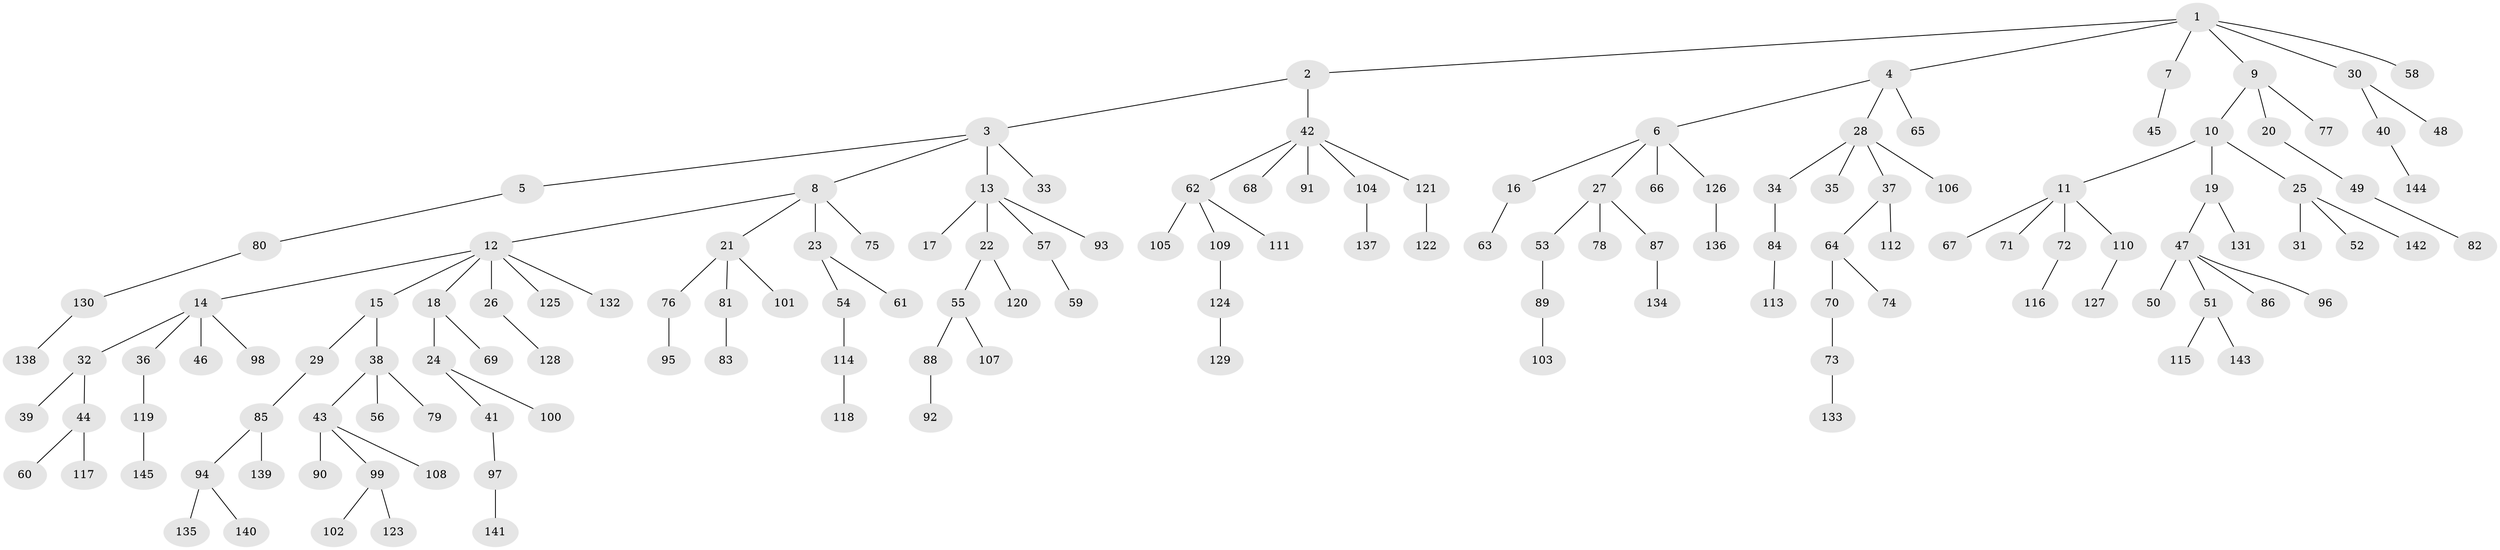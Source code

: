 // coarse degree distribution, {10: 0.011494252873563218, 5: 0.034482758620689655, 3: 0.13793103448275862, 2: 0.19540229885057472, 15: 0.011494252873563218, 1: 0.5747126436781609, 4: 0.034482758620689655}
// Generated by graph-tools (version 1.1) at 2025/19/03/04/25 18:19:17]
// undirected, 145 vertices, 144 edges
graph export_dot {
graph [start="1"]
  node [color=gray90,style=filled];
  1;
  2;
  3;
  4;
  5;
  6;
  7;
  8;
  9;
  10;
  11;
  12;
  13;
  14;
  15;
  16;
  17;
  18;
  19;
  20;
  21;
  22;
  23;
  24;
  25;
  26;
  27;
  28;
  29;
  30;
  31;
  32;
  33;
  34;
  35;
  36;
  37;
  38;
  39;
  40;
  41;
  42;
  43;
  44;
  45;
  46;
  47;
  48;
  49;
  50;
  51;
  52;
  53;
  54;
  55;
  56;
  57;
  58;
  59;
  60;
  61;
  62;
  63;
  64;
  65;
  66;
  67;
  68;
  69;
  70;
  71;
  72;
  73;
  74;
  75;
  76;
  77;
  78;
  79;
  80;
  81;
  82;
  83;
  84;
  85;
  86;
  87;
  88;
  89;
  90;
  91;
  92;
  93;
  94;
  95;
  96;
  97;
  98;
  99;
  100;
  101;
  102;
  103;
  104;
  105;
  106;
  107;
  108;
  109;
  110;
  111;
  112;
  113;
  114;
  115;
  116;
  117;
  118;
  119;
  120;
  121;
  122;
  123;
  124;
  125;
  126;
  127;
  128;
  129;
  130;
  131;
  132;
  133;
  134;
  135;
  136;
  137;
  138;
  139;
  140;
  141;
  142;
  143;
  144;
  145;
  1 -- 2;
  1 -- 4;
  1 -- 7;
  1 -- 9;
  1 -- 30;
  1 -- 58;
  2 -- 3;
  2 -- 42;
  3 -- 5;
  3 -- 8;
  3 -- 13;
  3 -- 33;
  4 -- 6;
  4 -- 28;
  4 -- 65;
  5 -- 80;
  6 -- 16;
  6 -- 27;
  6 -- 66;
  6 -- 126;
  7 -- 45;
  8 -- 12;
  8 -- 21;
  8 -- 23;
  8 -- 75;
  9 -- 10;
  9 -- 20;
  9 -- 77;
  10 -- 11;
  10 -- 19;
  10 -- 25;
  11 -- 67;
  11 -- 71;
  11 -- 72;
  11 -- 110;
  12 -- 14;
  12 -- 15;
  12 -- 18;
  12 -- 26;
  12 -- 125;
  12 -- 132;
  13 -- 17;
  13 -- 22;
  13 -- 57;
  13 -- 93;
  14 -- 32;
  14 -- 36;
  14 -- 46;
  14 -- 98;
  15 -- 29;
  15 -- 38;
  16 -- 63;
  18 -- 24;
  18 -- 69;
  19 -- 47;
  19 -- 131;
  20 -- 49;
  21 -- 76;
  21 -- 81;
  21 -- 101;
  22 -- 55;
  22 -- 120;
  23 -- 54;
  23 -- 61;
  24 -- 41;
  24 -- 100;
  25 -- 31;
  25 -- 52;
  25 -- 142;
  26 -- 128;
  27 -- 53;
  27 -- 78;
  27 -- 87;
  28 -- 34;
  28 -- 35;
  28 -- 37;
  28 -- 106;
  29 -- 85;
  30 -- 40;
  30 -- 48;
  32 -- 39;
  32 -- 44;
  34 -- 84;
  36 -- 119;
  37 -- 64;
  37 -- 112;
  38 -- 43;
  38 -- 56;
  38 -- 79;
  40 -- 144;
  41 -- 97;
  42 -- 62;
  42 -- 68;
  42 -- 91;
  42 -- 104;
  42 -- 121;
  43 -- 90;
  43 -- 99;
  43 -- 108;
  44 -- 60;
  44 -- 117;
  47 -- 50;
  47 -- 51;
  47 -- 86;
  47 -- 96;
  49 -- 82;
  51 -- 115;
  51 -- 143;
  53 -- 89;
  54 -- 114;
  55 -- 88;
  55 -- 107;
  57 -- 59;
  62 -- 105;
  62 -- 109;
  62 -- 111;
  64 -- 70;
  64 -- 74;
  70 -- 73;
  72 -- 116;
  73 -- 133;
  76 -- 95;
  80 -- 130;
  81 -- 83;
  84 -- 113;
  85 -- 94;
  85 -- 139;
  87 -- 134;
  88 -- 92;
  89 -- 103;
  94 -- 135;
  94 -- 140;
  97 -- 141;
  99 -- 102;
  99 -- 123;
  104 -- 137;
  109 -- 124;
  110 -- 127;
  114 -- 118;
  119 -- 145;
  121 -- 122;
  124 -- 129;
  126 -- 136;
  130 -- 138;
}
